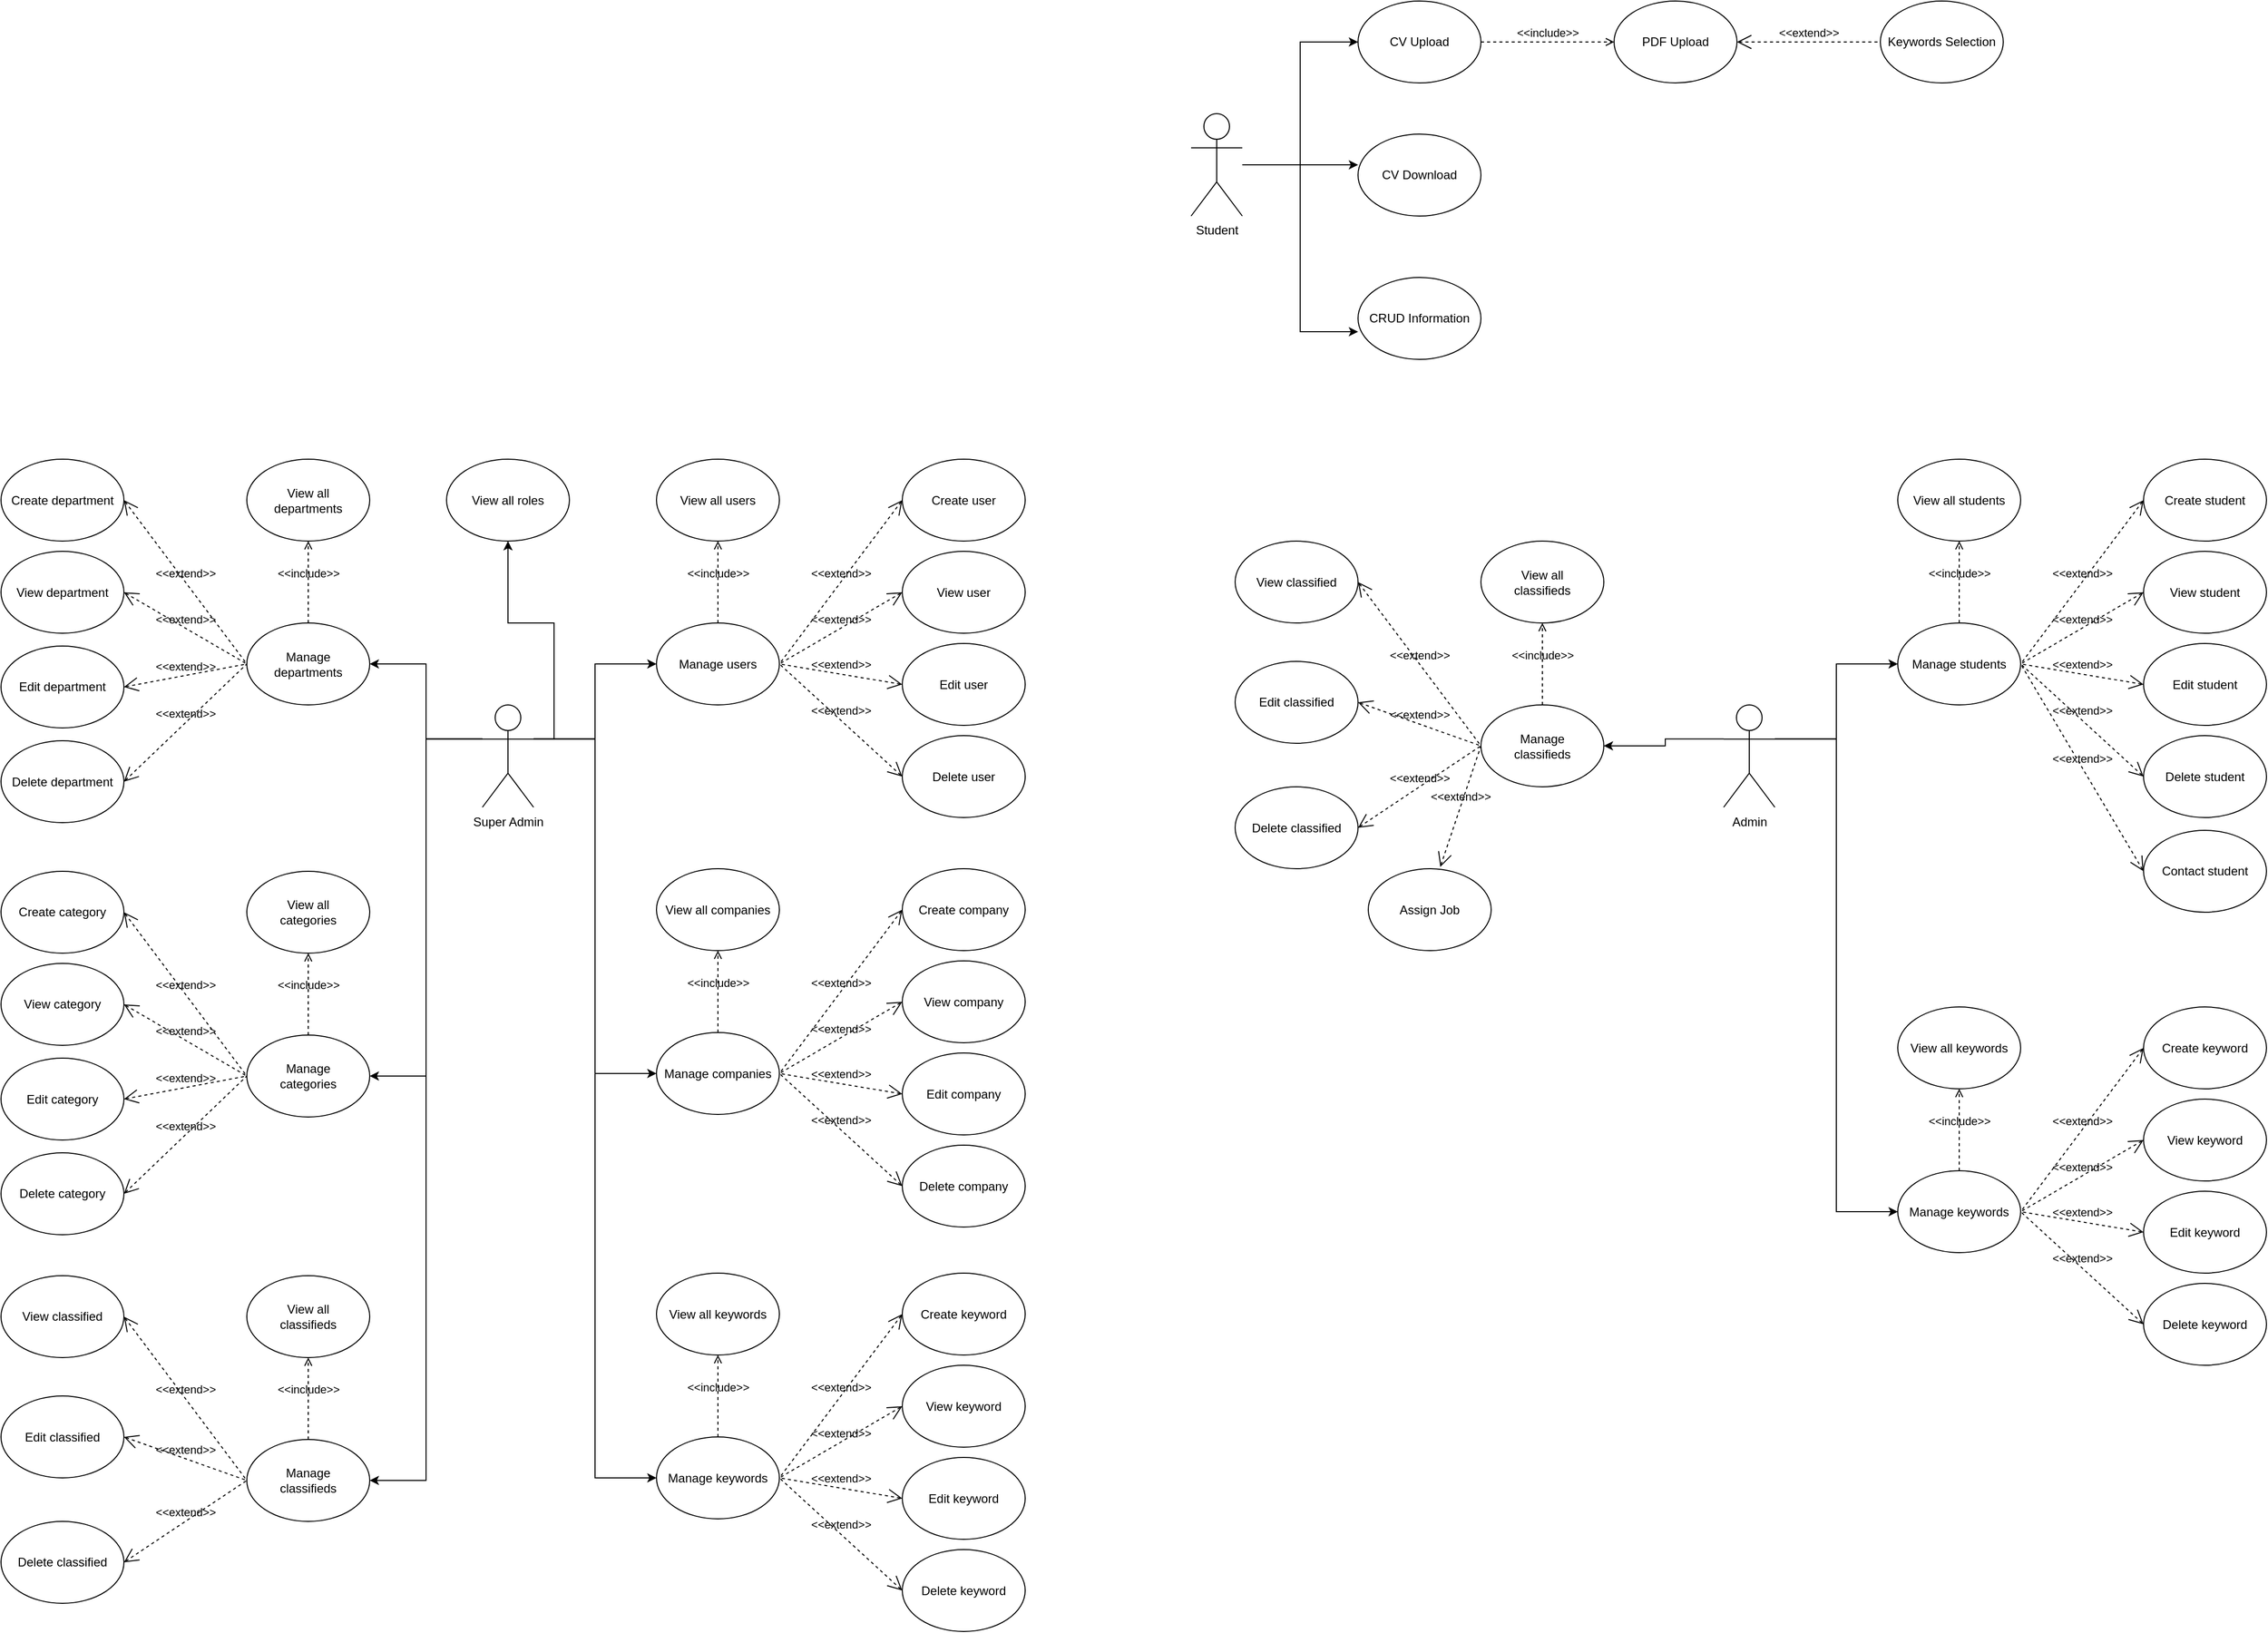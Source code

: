 <mxfile version="10.8.4" type="device"><diagram name="Page-1" id="e7e014a7-5840-1c2e-5031-d8a46d1fe8dd"><mxGraphModel dx="3402" dy="696" grid="1" gridSize="10" guides="1" tooltips="1" connect="1" arrows="1" fold="1" page="1" pageScale="1" pageWidth="1169" pageHeight="826" background="#ffffff" math="0" shadow="0"><root><mxCell id="0"/><mxCell id="1" parent="0"/><mxCell id="BRGTrVqruao4E9yqLF0h-58" style="edgeStyle=orthogonalEdgeStyle;rounded=0;orthogonalLoop=1;jettySize=auto;html=1;entryX=0;entryY=0.5;entryDx=0;entryDy=0;" parent="1" source="BRGTrVqruao4E9yqLF0h-42" target="BRGTrVqruao4E9yqLF0h-54" edge="1"><mxGeometry relative="1" as="geometry"/></mxCell><mxCell id="BRGTrVqruao4E9yqLF0h-59" style="edgeStyle=orthogonalEdgeStyle;rounded=0;orthogonalLoop=1;jettySize=auto;html=1;entryX=0;entryY=0.663;entryDx=0;entryDy=0;entryPerimeter=0;" parent="1" source="BRGTrVqruao4E9yqLF0h-42" target="BRGTrVqruao4E9yqLF0h-53" edge="1"><mxGeometry relative="1" as="geometry"/></mxCell><mxCell id="BRGTrVqruao4E9yqLF0h-61" style="edgeStyle=orthogonalEdgeStyle;rounded=0;orthogonalLoop=1;jettySize=auto;html=1;entryX=0;entryY=0.375;entryDx=0;entryDy=0;entryPerimeter=0;" parent="1" source="BRGTrVqruao4E9yqLF0h-42" target="BRGTrVqruao4E9yqLF0h-55" edge="1"><mxGeometry relative="1" as="geometry"/></mxCell><mxCell id="BRGTrVqruao4E9yqLF0h-42" value="Student" style="shape=umlActor;verticalLabelPosition=bottom;labelBackgroundColor=#ffffff;verticalAlign=top;html=1;" parent="1" vertex="1"><mxGeometry x="-1143" y="140" width="50" height="100" as="geometry"/></mxCell><mxCell id="BRGTrVqruao4E9yqLF0h-53" value="CRUD Information" style="ellipse;whiteSpace=wrap;html=1;" parent="1" vertex="1"><mxGeometry x="-980" y="300" width="120" height="80" as="geometry"/></mxCell><mxCell id="BRGTrVqruao4E9yqLF0h-54" value="CV Upload" style="ellipse;whiteSpace=wrap;html=1;" parent="1" vertex="1"><mxGeometry x="-980" y="30" width="120" height="80" as="geometry"/></mxCell><mxCell id="BRGTrVqruao4E9yqLF0h-55" value="&lt;div&gt;CV Download&lt;/div&gt;" style="ellipse;whiteSpace=wrap;html=1;" parent="1" vertex="1"><mxGeometry x="-980" y="160" width="120" height="80" as="geometry"/></mxCell><mxCell id="BRGTrVqruao4E9yqLF0h-62" value="Keywords Selection" style="ellipse;whiteSpace=wrap;html=1;" parent="1" vertex="1"><mxGeometry x="-470" y="30" width="120" height="80" as="geometry"/></mxCell><mxCell id="BRGTrVqruao4E9yqLF0h-63" value="PDF Upload" style="ellipse;whiteSpace=wrap;html=1;" parent="1" vertex="1"><mxGeometry x="-730" y="30" width="120" height="80" as="geometry"/></mxCell><mxCell id="BRGTrVqruao4E9yqLF0h-68" value="&amp;lt;&amp;lt;include&amp;gt;&amp;gt;" style="edgeStyle=none;html=1;endArrow=open;verticalAlign=bottom;dashed=1;labelBackgroundColor=none;" parent="1" edge="1"><mxGeometry width="160" relative="1" as="geometry"><mxPoint x="-860" y="70" as="sourcePoint"/><mxPoint x="-730" y="70" as="targetPoint"/></mxGeometry></mxCell><mxCell id="BRGTrVqruao4E9yqLF0h-72" value="&amp;lt;&amp;lt;extend&amp;gt;&amp;gt;" style="edgeStyle=none;html=1;startArrow=open;endArrow=none;startSize=12;verticalAlign=bottom;dashed=1;labelBackgroundColor=none;exitX=1;exitY=0.5;exitDx=0;exitDy=0;entryX=0;entryY=0.5;entryDx=0;entryDy=0;" parent="1" source="BRGTrVqruao4E9yqLF0h-63" target="BRGTrVqruao4E9yqLF0h-62" edge="1"><mxGeometry width="160" relative="1" as="geometry"><mxPoint x="-600" y="140" as="sourcePoint"/><mxPoint x="-440" y="140" as="targetPoint"/></mxGeometry></mxCell><mxCell id="poXAN6P7dHMMo7zErkL7-93" style="edgeStyle=orthogonalEdgeStyle;rounded=0;orthogonalLoop=1;jettySize=auto;html=1;exitX=1;exitY=0.333;exitDx=0;exitDy=0;exitPerimeter=0;" parent="1" source="poXAN6P7dHMMo7zErkL7-2" target="poXAN6P7dHMMo7zErkL7-3" edge="1"><mxGeometry relative="1" as="geometry"/></mxCell><mxCell id="poXAN6P7dHMMo7zErkL7-94" style="edgeStyle=orthogonalEdgeStyle;rounded=0;orthogonalLoop=1;jettySize=auto;html=1;exitX=1;exitY=0.333;exitDx=0;exitDy=0;exitPerimeter=0;entryX=0;entryY=0.5;entryDx=0;entryDy=0;" parent="1" source="poXAN6P7dHMMo7zErkL7-2" target="poXAN6P7dHMMo7zErkL7-26" edge="1"><mxGeometry relative="1" as="geometry"/></mxCell><mxCell id="poXAN6P7dHMMo7zErkL7-95" style="edgeStyle=orthogonalEdgeStyle;rounded=0;orthogonalLoop=1;jettySize=auto;html=1;exitX=1;exitY=0.333;exitDx=0;exitDy=0;exitPerimeter=0;entryX=0;entryY=0.5;entryDx=0;entryDy=0;" parent="1" source="poXAN6P7dHMMo7zErkL7-2" target="poXAN6P7dHMMo7zErkL7-60" edge="1"><mxGeometry relative="1" as="geometry"/></mxCell><mxCell id="poXAN6P7dHMMo7zErkL7-96" style="edgeStyle=orthogonalEdgeStyle;rounded=0;orthogonalLoop=1;jettySize=auto;html=1;exitX=0;exitY=0.333;exitDx=0;exitDy=0;exitPerimeter=0;entryX=1;entryY=0.5;entryDx=0;entryDy=0;" parent="1" source="poXAN6P7dHMMo7zErkL7-2" target="poXAN6P7dHMMo7zErkL7-38" edge="1"><mxGeometry relative="1" as="geometry"/></mxCell><mxCell id="poXAN6P7dHMMo7zErkL7-97" style="edgeStyle=orthogonalEdgeStyle;rounded=0;orthogonalLoop=1;jettySize=auto;html=1;exitX=0;exitY=0.333;exitDx=0;exitDy=0;exitPerimeter=0;entryX=1;entryY=0.5;entryDx=0;entryDy=0;" parent="1" source="poXAN6P7dHMMo7zErkL7-2" target="poXAN6P7dHMMo7zErkL7-49" edge="1"><mxGeometry relative="1" as="geometry"/></mxCell><mxCell id="poXAN6P7dHMMo7zErkL7-100" style="edgeStyle=orthogonalEdgeStyle;rounded=0;orthogonalLoop=1;jettySize=auto;html=1;exitX=0;exitY=0.333;exitDx=0;exitDy=0;exitPerimeter=0;entryX=1;entryY=0.5;entryDx=0;entryDy=0;" parent="1" source="poXAN6P7dHMMo7zErkL7-2" target="poXAN6P7dHMMo7zErkL7-71" edge="1"><mxGeometry relative="1" as="geometry"/></mxCell><mxCell id="poXAN6P7dHMMo7zErkL7-102" style="edgeStyle=orthogonalEdgeStyle;rounded=0;orthogonalLoop=1;jettySize=auto;html=1;exitX=1;exitY=0.333;exitDx=0;exitDy=0;exitPerimeter=0;entryX=0.5;entryY=1;entryDx=0;entryDy=0;" parent="1" source="poXAN6P7dHMMo7zErkL7-2" target="poXAN6P7dHMMo7zErkL7-37" edge="1"><mxGeometry relative="1" as="geometry"/></mxCell><mxCell id="poXAN6P7dHMMo7zErkL7-2" value="Super Admin" style="shape=umlActor;verticalLabelPosition=bottom;labelBackgroundColor=#ffffff;verticalAlign=top;html=1;" parent="1" vertex="1"><mxGeometry x="-1835" y="717.5" width="50" height="100" as="geometry"/></mxCell><mxCell id="poXAN6P7dHMMo7zErkL7-3" value="Manage users" style="ellipse;whiteSpace=wrap;html=1;" parent="1" vertex="1"><mxGeometry x="-1665" y="637.5" width="120" height="80" as="geometry"/></mxCell><mxCell id="poXAN6P7dHMMo7zErkL7-4" value="Create user" style="ellipse;whiteSpace=wrap;html=1;" parent="1" vertex="1"><mxGeometry x="-1425" y="477.5" width="120" height="80" as="geometry"/></mxCell><mxCell id="poXAN6P7dHMMo7zErkL7-5" value="Edit user" style="ellipse;whiteSpace=wrap;html=1;" parent="1" vertex="1"><mxGeometry x="-1425" y="657.5" width="120" height="80" as="geometry"/></mxCell><mxCell id="poXAN6P7dHMMo7zErkL7-6" value="Delete user" style="ellipse;whiteSpace=wrap;html=1;" parent="1" vertex="1"><mxGeometry x="-1425" y="747.5" width="120" height="80" as="geometry"/></mxCell><mxCell id="poXAN6P7dHMMo7zErkL7-7" value="View all users" style="ellipse;whiteSpace=wrap;html=1;" parent="1" vertex="1"><mxGeometry x="-1665" y="477.5" width="120" height="80" as="geometry"/></mxCell><mxCell id="poXAN6P7dHMMo7zErkL7-8" value="View user" style="ellipse;whiteSpace=wrap;html=1;" parent="1" vertex="1"><mxGeometry x="-1425" y="567.5" width="120" height="80" as="geometry"/></mxCell><mxCell id="poXAN6P7dHMMo7zErkL7-20" value="&amp;lt;&amp;lt;extend&amp;gt;&amp;gt;" style="edgeStyle=none;html=1;startArrow=open;endArrow=none;startSize=12;verticalAlign=bottom;dashed=1;labelBackgroundColor=none;entryX=1;entryY=0.5;entryDx=0;entryDy=0;exitX=0;exitY=0.5;exitDx=0;exitDy=0;" parent="1" source="poXAN6P7dHMMo7zErkL7-4" target="poXAN6P7dHMMo7zErkL7-3" edge="1"><mxGeometry width="160" relative="1" as="geometry"><mxPoint x="-1685" y="447.5" as="sourcePoint"/><mxPoint x="-1545" y="447.5" as="targetPoint"/></mxGeometry></mxCell><mxCell id="poXAN6P7dHMMo7zErkL7-21" value="&amp;lt;&amp;lt;extend&amp;gt;&amp;gt;" style="edgeStyle=none;html=1;startArrow=open;endArrow=none;startSize=12;verticalAlign=bottom;dashed=1;labelBackgroundColor=none;entryX=1;entryY=0.5;entryDx=0;entryDy=0;exitX=0;exitY=0.5;exitDx=0;exitDy=0;" parent="1" source="poXAN6P7dHMMo7zErkL7-8" target="poXAN6P7dHMMo7zErkL7-3" edge="1"><mxGeometry width="160" relative="1" as="geometry"><mxPoint x="-1455" y="527.5" as="sourcePoint"/><mxPoint x="-1535" y="687.5" as="targetPoint"/></mxGeometry></mxCell><mxCell id="poXAN6P7dHMMo7zErkL7-22" value="&amp;lt;&amp;lt;extend&amp;gt;&amp;gt;" style="edgeStyle=none;html=1;startArrow=open;endArrow=none;startSize=12;verticalAlign=bottom;dashed=1;labelBackgroundColor=none;entryX=1;entryY=0.5;entryDx=0;entryDy=0;exitX=0;exitY=0.5;exitDx=0;exitDy=0;" parent="1" source="poXAN6P7dHMMo7zErkL7-5" target="poXAN6P7dHMMo7zErkL7-3" edge="1"><mxGeometry width="160" relative="1" as="geometry"><mxPoint x="-1455" y="617.5" as="sourcePoint"/><mxPoint x="-1535" y="687.5" as="targetPoint"/></mxGeometry></mxCell><mxCell id="poXAN6P7dHMMo7zErkL7-23" value="&amp;lt;&amp;lt;extend&amp;gt;&amp;gt;" style="edgeStyle=none;html=1;startArrow=open;endArrow=none;startSize=12;verticalAlign=bottom;dashed=1;labelBackgroundColor=none;entryX=1;entryY=0.5;entryDx=0;entryDy=0;exitX=0;exitY=0.5;exitDx=0;exitDy=0;" parent="1" source="poXAN6P7dHMMo7zErkL7-6" target="poXAN6P7dHMMo7zErkL7-3" edge="1"><mxGeometry width="160" relative="1" as="geometry"><mxPoint x="-1455" y="707.5" as="sourcePoint"/><mxPoint x="-1535" y="687.5" as="targetPoint"/></mxGeometry></mxCell><mxCell id="poXAN6P7dHMMo7zErkL7-25" value="&amp;lt;&amp;lt;include&amp;gt;&amp;gt;" style="edgeStyle=none;html=1;endArrow=open;verticalAlign=bottom;dashed=1;labelBackgroundColor=none;exitX=0.5;exitY=0;exitDx=0;exitDy=0;entryX=0.5;entryY=1;entryDx=0;entryDy=0;" parent="1" source="poXAN6P7dHMMo7zErkL7-3" target="poXAN6P7dHMMo7zErkL7-7" edge="1"><mxGeometry width="160" relative="1" as="geometry"><mxPoint x="-1595" y="407" as="sourcePoint"/><mxPoint x="-1465" y="407" as="targetPoint"/></mxGeometry></mxCell><mxCell id="poXAN6P7dHMMo7zErkL7-26" value="Manage companies" style="ellipse;whiteSpace=wrap;html=1;" parent="1" vertex="1"><mxGeometry x="-1665" y="1037.5" width="120" height="80" as="geometry"/></mxCell><mxCell id="poXAN6P7dHMMo7zErkL7-27" value="Create company" style="ellipse;whiteSpace=wrap;html=1;" parent="1" vertex="1"><mxGeometry x="-1425" y="877.5" width="120" height="80" as="geometry"/></mxCell><mxCell id="poXAN6P7dHMMo7zErkL7-28" value="Edit company" style="ellipse;whiteSpace=wrap;html=1;" parent="1" vertex="1"><mxGeometry x="-1425" y="1057.5" width="120" height="80" as="geometry"/></mxCell><mxCell id="poXAN6P7dHMMo7zErkL7-29" value="Delete company" style="ellipse;whiteSpace=wrap;html=1;" parent="1" vertex="1"><mxGeometry x="-1425" y="1147.5" width="120" height="80" as="geometry"/></mxCell><mxCell id="poXAN6P7dHMMo7zErkL7-30" value="View all companies" style="ellipse;whiteSpace=wrap;html=1;" parent="1" vertex="1"><mxGeometry x="-1665" y="877.5" width="120" height="80" as="geometry"/></mxCell><mxCell id="poXAN6P7dHMMo7zErkL7-31" value="View company" style="ellipse;whiteSpace=wrap;html=1;" parent="1" vertex="1"><mxGeometry x="-1425" y="967.5" width="120" height="80" as="geometry"/></mxCell><mxCell id="poXAN6P7dHMMo7zErkL7-32" value="&amp;lt;&amp;lt;extend&amp;gt;&amp;gt;" style="edgeStyle=none;html=1;startArrow=open;endArrow=none;startSize=12;verticalAlign=bottom;dashed=1;labelBackgroundColor=none;entryX=1;entryY=0.5;entryDx=0;entryDy=0;exitX=0;exitY=0.5;exitDx=0;exitDy=0;" parent="1" source="poXAN6P7dHMMo7zErkL7-27" target="poXAN6P7dHMMo7zErkL7-26" edge="1"><mxGeometry width="160" relative="1" as="geometry"><mxPoint x="-1685" y="847.5" as="sourcePoint"/><mxPoint x="-1545" y="847.5" as="targetPoint"/></mxGeometry></mxCell><mxCell id="poXAN6P7dHMMo7zErkL7-33" value="&amp;lt;&amp;lt;extend&amp;gt;&amp;gt;" style="edgeStyle=none;html=1;startArrow=open;endArrow=none;startSize=12;verticalAlign=bottom;dashed=1;labelBackgroundColor=none;entryX=1;entryY=0.5;entryDx=0;entryDy=0;exitX=0;exitY=0.5;exitDx=0;exitDy=0;" parent="1" source="poXAN6P7dHMMo7zErkL7-31" target="poXAN6P7dHMMo7zErkL7-26" edge="1"><mxGeometry width="160" relative="1" as="geometry"><mxPoint x="-1455" y="927.5" as="sourcePoint"/><mxPoint x="-1535" y="1087.5" as="targetPoint"/></mxGeometry></mxCell><mxCell id="poXAN6P7dHMMo7zErkL7-34" value="&amp;lt;&amp;lt;extend&amp;gt;&amp;gt;" style="edgeStyle=none;html=1;startArrow=open;endArrow=none;startSize=12;verticalAlign=bottom;dashed=1;labelBackgroundColor=none;entryX=1;entryY=0.5;entryDx=0;entryDy=0;exitX=0;exitY=0.5;exitDx=0;exitDy=0;" parent="1" source="poXAN6P7dHMMo7zErkL7-28" target="poXAN6P7dHMMo7zErkL7-26" edge="1"><mxGeometry width="160" relative="1" as="geometry"><mxPoint x="-1455" y="1017.5" as="sourcePoint"/><mxPoint x="-1535" y="1087.5" as="targetPoint"/></mxGeometry></mxCell><mxCell id="poXAN6P7dHMMo7zErkL7-35" value="&amp;lt;&amp;lt;extend&amp;gt;&amp;gt;" style="edgeStyle=none;html=1;startArrow=open;endArrow=none;startSize=12;verticalAlign=bottom;dashed=1;labelBackgroundColor=none;entryX=1;entryY=0.5;entryDx=0;entryDy=0;exitX=0;exitY=0.5;exitDx=0;exitDy=0;" parent="1" source="poXAN6P7dHMMo7zErkL7-29" target="poXAN6P7dHMMo7zErkL7-26" edge="1"><mxGeometry width="160" relative="1" as="geometry"><mxPoint x="-1455" y="1107.5" as="sourcePoint"/><mxPoint x="-1535" y="1087.5" as="targetPoint"/></mxGeometry></mxCell><mxCell id="poXAN6P7dHMMo7zErkL7-36" value="&amp;lt;&amp;lt;include&amp;gt;&amp;gt;" style="edgeStyle=none;html=1;endArrow=open;verticalAlign=bottom;dashed=1;labelBackgroundColor=none;exitX=0.5;exitY=0;exitDx=0;exitDy=0;entryX=0.5;entryY=1;entryDx=0;entryDy=0;" parent="1" source="poXAN6P7dHMMo7zErkL7-26" target="poXAN6P7dHMMo7zErkL7-30" edge="1"><mxGeometry width="160" relative="1" as="geometry"><mxPoint x="-1595" y="807" as="sourcePoint"/><mxPoint x="-1465" y="807" as="targetPoint"/></mxGeometry></mxCell><mxCell id="poXAN6P7dHMMo7zErkL7-37" value="View all roles" style="ellipse;whiteSpace=wrap;html=1;" parent="1" vertex="1"><mxGeometry x="-1870" y="477.5" width="120" height="80" as="geometry"/></mxCell><mxCell id="poXAN6P7dHMMo7zErkL7-38" value="Manage&lt;br&gt;departments" style="ellipse;whiteSpace=wrap;html=1;" parent="1" vertex="1"><mxGeometry x="-2065" y="637.5" width="120" height="80" as="geometry"/></mxCell><mxCell id="poXAN6P7dHMMo7zErkL7-39" value="Create department" style="ellipse;whiteSpace=wrap;html=1;" parent="1" vertex="1"><mxGeometry x="-2305" y="477.5" width="120" height="80" as="geometry"/></mxCell><mxCell id="poXAN6P7dHMMo7zErkL7-40" value="Edit department" style="ellipse;whiteSpace=wrap;html=1;" parent="1" vertex="1"><mxGeometry x="-2305" y="660" width="120" height="80" as="geometry"/></mxCell><mxCell id="poXAN6P7dHMMo7zErkL7-41" value="Delete department" style="ellipse;whiteSpace=wrap;html=1;" parent="1" vertex="1"><mxGeometry x="-2305" y="752.5" width="120" height="80" as="geometry"/></mxCell><mxCell id="poXAN6P7dHMMo7zErkL7-42" value="View all&lt;br&gt;departments" style="ellipse;whiteSpace=wrap;html=1;" parent="1" vertex="1"><mxGeometry x="-2065" y="477.5" width="120" height="80" as="geometry"/></mxCell><mxCell id="poXAN6P7dHMMo7zErkL7-43" value="View department" style="ellipse;whiteSpace=wrap;html=1;" parent="1" vertex="1"><mxGeometry x="-2305" y="567.5" width="120" height="80" as="geometry"/></mxCell><mxCell id="poXAN6P7dHMMo7zErkL7-44" value="&amp;lt;&amp;lt;extend&amp;gt;&amp;gt;" style="edgeStyle=none;html=1;startArrow=open;endArrow=none;startSize=12;verticalAlign=bottom;dashed=1;labelBackgroundColor=none;entryX=0;entryY=0.5;entryDx=0;entryDy=0;exitX=1;exitY=0.5;exitDx=0;exitDy=0;" parent="1" source="poXAN6P7dHMMo7zErkL7-39" target="poXAN6P7dHMMo7zErkL7-38" edge="1"><mxGeometry width="160" relative="1" as="geometry"><mxPoint x="-2085" y="447.5" as="sourcePoint"/><mxPoint x="-1945" y="447.5" as="targetPoint"/></mxGeometry></mxCell><mxCell id="poXAN6P7dHMMo7zErkL7-45" value="&amp;lt;&amp;lt;extend&amp;gt;&amp;gt;" style="edgeStyle=none;html=1;startArrow=open;endArrow=none;startSize=12;verticalAlign=bottom;dashed=1;labelBackgroundColor=none;entryX=0;entryY=0.5;entryDx=0;entryDy=0;exitX=1;exitY=0.5;exitDx=0;exitDy=0;" parent="1" source="poXAN6P7dHMMo7zErkL7-43" target="poXAN6P7dHMMo7zErkL7-38" edge="1"><mxGeometry width="160" relative="1" as="geometry"><mxPoint x="-1855" y="527.5" as="sourcePoint"/><mxPoint x="-1935" y="687.5" as="targetPoint"/></mxGeometry></mxCell><mxCell id="poXAN6P7dHMMo7zErkL7-46" value="&amp;lt;&amp;lt;extend&amp;gt;&amp;gt;" style="edgeStyle=none;html=1;startArrow=open;endArrow=none;startSize=12;verticalAlign=bottom;dashed=1;labelBackgroundColor=none;entryX=0;entryY=0.5;entryDx=0;entryDy=0;exitX=1;exitY=0.5;exitDx=0;exitDy=0;" parent="1" source="poXAN6P7dHMMo7zErkL7-40" target="poXAN6P7dHMMo7zErkL7-38" edge="1"><mxGeometry width="160" relative="1" as="geometry"><mxPoint x="-1855" y="617.5" as="sourcePoint"/><mxPoint x="-1935" y="687.5" as="targetPoint"/></mxGeometry></mxCell><mxCell id="poXAN6P7dHMMo7zErkL7-47" value="&amp;lt;&amp;lt;extend&amp;gt;&amp;gt;" style="edgeStyle=none;html=1;startArrow=open;endArrow=none;startSize=12;verticalAlign=bottom;dashed=1;labelBackgroundColor=none;entryX=0;entryY=0.5;entryDx=0;entryDy=0;exitX=1;exitY=0.5;exitDx=0;exitDy=0;" parent="1" source="poXAN6P7dHMMo7zErkL7-41" target="poXAN6P7dHMMo7zErkL7-38" edge="1"><mxGeometry width="160" relative="1" as="geometry"><mxPoint x="-1855" y="707.5" as="sourcePoint"/><mxPoint x="-1935" y="687.5" as="targetPoint"/></mxGeometry></mxCell><mxCell id="poXAN6P7dHMMo7zErkL7-48" value="&amp;lt;&amp;lt;include&amp;gt;&amp;gt;" style="edgeStyle=none;html=1;endArrow=open;verticalAlign=bottom;dashed=1;labelBackgroundColor=none;exitX=0.5;exitY=0;exitDx=0;exitDy=0;entryX=0.5;entryY=1;entryDx=0;entryDy=0;" parent="1" source="poXAN6P7dHMMo7zErkL7-38" target="poXAN6P7dHMMo7zErkL7-42" edge="1"><mxGeometry width="160" relative="1" as="geometry"><mxPoint x="-1995" y="407" as="sourcePoint"/><mxPoint x="-1865" y="407" as="targetPoint"/></mxGeometry></mxCell><mxCell id="poXAN6P7dHMMo7zErkL7-49" value="Manage&lt;br&gt;categories" style="ellipse;whiteSpace=wrap;html=1;" parent="1" vertex="1"><mxGeometry x="-2065" y="1040" width="120" height="80" as="geometry"/></mxCell><mxCell id="poXAN6P7dHMMo7zErkL7-50" value="Create category" style="ellipse;whiteSpace=wrap;html=1;" parent="1" vertex="1"><mxGeometry x="-2305" y="880" width="120" height="80" as="geometry"/></mxCell><mxCell id="poXAN6P7dHMMo7zErkL7-51" value="Edit category" style="ellipse;whiteSpace=wrap;html=1;" parent="1" vertex="1"><mxGeometry x="-2305" y="1062.5" width="120" height="80" as="geometry"/></mxCell><mxCell id="poXAN6P7dHMMo7zErkL7-52" value="Delete category" style="ellipse;whiteSpace=wrap;html=1;" parent="1" vertex="1"><mxGeometry x="-2305" y="1155" width="120" height="80" as="geometry"/></mxCell><mxCell id="poXAN6P7dHMMo7zErkL7-53" value="View all&lt;br&gt;categories" style="ellipse;whiteSpace=wrap;html=1;" parent="1" vertex="1"><mxGeometry x="-2065" y="880" width="120" height="80" as="geometry"/></mxCell><mxCell id="poXAN6P7dHMMo7zErkL7-54" value="View category" style="ellipse;whiteSpace=wrap;html=1;" parent="1" vertex="1"><mxGeometry x="-2305" y="970" width="120" height="80" as="geometry"/></mxCell><mxCell id="poXAN6P7dHMMo7zErkL7-55" value="&amp;lt;&amp;lt;extend&amp;gt;&amp;gt;" style="edgeStyle=none;html=1;startArrow=open;endArrow=none;startSize=12;verticalAlign=bottom;dashed=1;labelBackgroundColor=none;entryX=0;entryY=0.5;entryDx=0;entryDy=0;exitX=1;exitY=0.5;exitDx=0;exitDy=0;" parent="1" source="poXAN6P7dHMMo7zErkL7-50" target="poXAN6P7dHMMo7zErkL7-49" edge="1"><mxGeometry width="160" relative="1" as="geometry"><mxPoint x="-2085" y="850" as="sourcePoint"/><mxPoint x="-1945" y="850" as="targetPoint"/></mxGeometry></mxCell><mxCell id="poXAN6P7dHMMo7zErkL7-56" value="&amp;lt;&amp;lt;extend&amp;gt;&amp;gt;" style="edgeStyle=none;html=1;startArrow=open;endArrow=none;startSize=12;verticalAlign=bottom;dashed=1;labelBackgroundColor=none;entryX=0;entryY=0.5;entryDx=0;entryDy=0;exitX=1;exitY=0.5;exitDx=0;exitDy=0;" parent="1" source="poXAN6P7dHMMo7zErkL7-54" target="poXAN6P7dHMMo7zErkL7-49" edge="1"><mxGeometry width="160" relative="1" as="geometry"><mxPoint x="-1855" y="930" as="sourcePoint"/><mxPoint x="-1935" y="1090" as="targetPoint"/></mxGeometry></mxCell><mxCell id="poXAN6P7dHMMo7zErkL7-57" value="&amp;lt;&amp;lt;extend&amp;gt;&amp;gt;" style="edgeStyle=none;html=1;startArrow=open;endArrow=none;startSize=12;verticalAlign=bottom;dashed=1;labelBackgroundColor=none;entryX=0;entryY=0.5;entryDx=0;entryDy=0;exitX=1;exitY=0.5;exitDx=0;exitDy=0;" parent="1" source="poXAN6P7dHMMo7zErkL7-51" target="poXAN6P7dHMMo7zErkL7-49" edge="1"><mxGeometry width="160" relative="1" as="geometry"><mxPoint x="-1855" y="1020" as="sourcePoint"/><mxPoint x="-1935" y="1090" as="targetPoint"/></mxGeometry></mxCell><mxCell id="poXAN6P7dHMMo7zErkL7-58" value="&amp;lt;&amp;lt;extend&amp;gt;&amp;gt;" style="edgeStyle=none;html=1;startArrow=open;endArrow=none;startSize=12;verticalAlign=bottom;dashed=1;labelBackgroundColor=none;entryX=0;entryY=0.5;entryDx=0;entryDy=0;exitX=1;exitY=0.5;exitDx=0;exitDy=0;" parent="1" source="poXAN6P7dHMMo7zErkL7-52" target="poXAN6P7dHMMo7zErkL7-49" edge="1"><mxGeometry width="160" relative="1" as="geometry"><mxPoint x="-1855" y="1110" as="sourcePoint"/><mxPoint x="-1935" y="1090" as="targetPoint"/></mxGeometry></mxCell><mxCell id="poXAN6P7dHMMo7zErkL7-59" value="&amp;lt;&amp;lt;include&amp;gt;&amp;gt;" style="edgeStyle=none;html=1;endArrow=open;verticalAlign=bottom;dashed=1;labelBackgroundColor=none;exitX=0.5;exitY=0;exitDx=0;exitDy=0;entryX=0.5;entryY=1;entryDx=0;entryDy=0;" parent="1" source="poXAN6P7dHMMo7zErkL7-49" target="poXAN6P7dHMMo7zErkL7-53" edge="1"><mxGeometry width="160" relative="1" as="geometry"><mxPoint x="-1995" y="809.5" as="sourcePoint"/><mxPoint x="-1865" y="809.5" as="targetPoint"/></mxGeometry></mxCell><mxCell id="poXAN6P7dHMMo7zErkL7-60" value="Manage keywords" style="ellipse;whiteSpace=wrap;html=1;" parent="1" vertex="1"><mxGeometry x="-1665" y="1432.5" width="120" height="80" as="geometry"/></mxCell><mxCell id="poXAN6P7dHMMo7zErkL7-61" value="Create keyword" style="ellipse;whiteSpace=wrap;html=1;" parent="1" vertex="1"><mxGeometry x="-1425" y="1272.5" width="120" height="80" as="geometry"/></mxCell><mxCell id="poXAN6P7dHMMo7zErkL7-62" value="Edit keyword" style="ellipse;whiteSpace=wrap;html=1;" parent="1" vertex="1"><mxGeometry x="-1425" y="1452.5" width="120" height="80" as="geometry"/></mxCell><mxCell id="poXAN6P7dHMMo7zErkL7-63" value="Delete keyword" style="ellipse;whiteSpace=wrap;html=1;" parent="1" vertex="1"><mxGeometry x="-1425" y="1542.5" width="120" height="80" as="geometry"/></mxCell><mxCell id="poXAN6P7dHMMo7zErkL7-64" value="View all keywords" style="ellipse;whiteSpace=wrap;html=1;" parent="1" vertex="1"><mxGeometry x="-1665" y="1272.5" width="120" height="80" as="geometry"/></mxCell><mxCell id="poXAN6P7dHMMo7zErkL7-65" value="View keyword" style="ellipse;whiteSpace=wrap;html=1;" parent="1" vertex="1"><mxGeometry x="-1425" y="1362.5" width="120" height="80" as="geometry"/></mxCell><mxCell id="poXAN6P7dHMMo7zErkL7-66" value="&amp;lt;&amp;lt;extend&amp;gt;&amp;gt;" style="edgeStyle=none;html=1;startArrow=open;endArrow=none;startSize=12;verticalAlign=bottom;dashed=1;labelBackgroundColor=none;entryX=1;entryY=0.5;entryDx=0;entryDy=0;exitX=0;exitY=0.5;exitDx=0;exitDy=0;" parent="1" source="poXAN6P7dHMMo7zErkL7-61" target="poXAN6P7dHMMo7zErkL7-60" edge="1"><mxGeometry width="160" relative="1" as="geometry"><mxPoint x="-1685" y="1242.5" as="sourcePoint"/><mxPoint x="-1545" y="1242.5" as="targetPoint"/></mxGeometry></mxCell><mxCell id="poXAN6P7dHMMo7zErkL7-67" value="&amp;lt;&amp;lt;extend&amp;gt;&amp;gt;" style="edgeStyle=none;html=1;startArrow=open;endArrow=none;startSize=12;verticalAlign=bottom;dashed=1;labelBackgroundColor=none;entryX=1;entryY=0.5;entryDx=0;entryDy=0;exitX=0;exitY=0.5;exitDx=0;exitDy=0;" parent="1" source="poXAN6P7dHMMo7zErkL7-65" target="poXAN6P7dHMMo7zErkL7-60" edge="1"><mxGeometry width="160" relative="1" as="geometry"><mxPoint x="-1455" y="1322.5" as="sourcePoint"/><mxPoint x="-1535" y="1482.5" as="targetPoint"/></mxGeometry></mxCell><mxCell id="poXAN6P7dHMMo7zErkL7-68" value="&amp;lt;&amp;lt;extend&amp;gt;&amp;gt;" style="edgeStyle=none;html=1;startArrow=open;endArrow=none;startSize=12;verticalAlign=bottom;dashed=1;labelBackgroundColor=none;entryX=1;entryY=0.5;entryDx=0;entryDy=0;exitX=0;exitY=0.5;exitDx=0;exitDy=0;" parent="1" source="poXAN6P7dHMMo7zErkL7-62" target="poXAN6P7dHMMo7zErkL7-60" edge="1"><mxGeometry width="160" relative="1" as="geometry"><mxPoint x="-1455" y="1412.5" as="sourcePoint"/><mxPoint x="-1535" y="1482.5" as="targetPoint"/></mxGeometry></mxCell><mxCell id="poXAN6P7dHMMo7zErkL7-69" value="&amp;lt;&amp;lt;extend&amp;gt;&amp;gt;" style="edgeStyle=none;html=1;startArrow=open;endArrow=none;startSize=12;verticalAlign=bottom;dashed=1;labelBackgroundColor=none;entryX=1;entryY=0.5;entryDx=0;entryDy=0;exitX=0;exitY=0.5;exitDx=0;exitDy=0;" parent="1" source="poXAN6P7dHMMo7zErkL7-63" target="poXAN6P7dHMMo7zErkL7-60" edge="1"><mxGeometry width="160" relative="1" as="geometry"><mxPoint x="-1455" y="1502.5" as="sourcePoint"/><mxPoint x="-1535" y="1482.5" as="targetPoint"/></mxGeometry></mxCell><mxCell id="poXAN6P7dHMMo7zErkL7-70" value="&amp;lt;&amp;lt;include&amp;gt;&amp;gt;" style="edgeStyle=none;html=1;endArrow=open;verticalAlign=bottom;dashed=1;labelBackgroundColor=none;exitX=0.5;exitY=0;exitDx=0;exitDy=0;entryX=0.5;entryY=1;entryDx=0;entryDy=0;" parent="1" source="poXAN6P7dHMMo7zErkL7-60" target="poXAN6P7dHMMo7zErkL7-64" edge="1"><mxGeometry width="160" relative="1" as="geometry"><mxPoint x="-1595" y="1202" as="sourcePoint"/><mxPoint x="-1465" y="1202" as="targetPoint"/></mxGeometry></mxCell><mxCell id="poXAN6P7dHMMo7zErkL7-71" value="Manage&lt;br&gt;classifieds" style="ellipse;whiteSpace=wrap;html=1;" parent="1" vertex="1"><mxGeometry x="-2065" y="1435" width="120" height="80" as="geometry"/></mxCell><mxCell id="poXAN6P7dHMMo7zErkL7-73" value="Edit classified" style="ellipse;whiteSpace=wrap;html=1;" parent="1" vertex="1"><mxGeometry x="-2305" y="1392.5" width="120" height="80" as="geometry"/></mxCell><mxCell id="poXAN6P7dHMMo7zErkL7-74" value="Delete classified" style="ellipse;whiteSpace=wrap;html=1;" parent="1" vertex="1"><mxGeometry x="-2305" y="1515" width="120" height="80" as="geometry"/></mxCell><mxCell id="poXAN6P7dHMMo7zErkL7-75" value="View all&lt;br&gt;classifieds" style="ellipse;whiteSpace=wrap;html=1;" parent="1" vertex="1"><mxGeometry x="-2065" y="1275" width="120" height="80" as="geometry"/></mxCell><mxCell id="poXAN6P7dHMMo7zErkL7-76" value="View classified" style="ellipse;whiteSpace=wrap;html=1;" parent="1" vertex="1"><mxGeometry x="-2305" y="1275" width="120" height="80" as="geometry"/></mxCell><mxCell id="poXAN6P7dHMMo7zErkL7-78" value="&amp;lt;&amp;lt;extend&amp;gt;&amp;gt;" style="edgeStyle=none;html=1;startArrow=open;endArrow=none;startSize=12;verticalAlign=bottom;dashed=1;labelBackgroundColor=none;entryX=0;entryY=0.5;entryDx=0;entryDy=0;exitX=1;exitY=0.5;exitDx=0;exitDy=0;" parent="1" source="poXAN6P7dHMMo7zErkL7-76" target="poXAN6P7dHMMo7zErkL7-71" edge="1"><mxGeometry width="160" relative="1" as="geometry"><mxPoint x="-1855" y="1325" as="sourcePoint"/><mxPoint x="-1935" y="1485" as="targetPoint"/></mxGeometry></mxCell><mxCell id="poXAN6P7dHMMo7zErkL7-79" value="&amp;lt;&amp;lt;extend&amp;gt;&amp;gt;" style="edgeStyle=none;html=1;startArrow=open;endArrow=none;startSize=12;verticalAlign=bottom;dashed=1;labelBackgroundColor=none;entryX=0;entryY=0.5;entryDx=0;entryDy=0;exitX=1;exitY=0.5;exitDx=0;exitDy=0;" parent="1" source="poXAN6P7dHMMo7zErkL7-73" target="poXAN6P7dHMMo7zErkL7-71" edge="1"><mxGeometry width="160" relative="1" as="geometry"><mxPoint x="-1855" y="1415" as="sourcePoint"/><mxPoint x="-1935" y="1485" as="targetPoint"/></mxGeometry></mxCell><mxCell id="poXAN6P7dHMMo7zErkL7-80" value="&amp;lt;&amp;lt;extend&amp;gt;&amp;gt;" style="edgeStyle=none;html=1;startArrow=open;endArrow=none;startSize=12;verticalAlign=bottom;dashed=1;labelBackgroundColor=none;entryX=0;entryY=0.5;entryDx=0;entryDy=0;exitX=1;exitY=0.5;exitDx=0;exitDy=0;" parent="1" source="poXAN6P7dHMMo7zErkL7-74" target="poXAN6P7dHMMo7zErkL7-71" edge="1"><mxGeometry width="160" relative="1" as="geometry"><mxPoint x="-1855" y="1505" as="sourcePoint"/><mxPoint x="-1935" y="1485" as="targetPoint"/></mxGeometry></mxCell><mxCell id="poXAN6P7dHMMo7zErkL7-81" value="&amp;lt;&amp;lt;include&amp;gt;&amp;gt;" style="edgeStyle=none;html=1;endArrow=open;verticalAlign=bottom;dashed=1;labelBackgroundColor=none;exitX=0.5;exitY=0;exitDx=0;exitDy=0;entryX=0.5;entryY=1;entryDx=0;entryDy=0;" parent="1" source="poXAN6P7dHMMo7zErkL7-71" target="poXAN6P7dHMMo7zErkL7-75" edge="1"><mxGeometry width="160" relative="1" as="geometry"><mxPoint x="-1995" y="1204.5" as="sourcePoint"/><mxPoint x="-1865" y="1204.5" as="targetPoint"/></mxGeometry></mxCell><mxCell id="eZ9iJlIZPYbuhSasGvN7-1" style="edgeStyle=orthogonalEdgeStyle;rounded=0;orthogonalLoop=1;jettySize=auto;html=1;exitX=1;exitY=0.333;exitDx=0;exitDy=0;exitPerimeter=0;" edge="1" parent="1" source="eZ9iJlIZPYbuhSasGvN7-8" target="eZ9iJlIZPYbuhSasGvN7-9"><mxGeometry relative="1" as="geometry"/></mxCell><mxCell id="eZ9iJlIZPYbuhSasGvN7-3" style="edgeStyle=orthogonalEdgeStyle;rounded=0;orthogonalLoop=1;jettySize=auto;html=1;exitX=1;exitY=0.333;exitDx=0;exitDy=0;exitPerimeter=0;entryX=0;entryY=0.5;entryDx=0;entryDy=0;" edge="1" parent="1" source="eZ9iJlIZPYbuhSasGvN7-8" target="eZ9iJlIZPYbuhSasGvN7-54"><mxGeometry relative="1" as="geometry"/></mxCell><mxCell id="eZ9iJlIZPYbuhSasGvN7-6" style="edgeStyle=orthogonalEdgeStyle;rounded=0;orthogonalLoop=1;jettySize=auto;html=1;exitX=0;exitY=0.333;exitDx=0;exitDy=0;exitPerimeter=0;entryX=1;entryY=0.5;entryDx=0;entryDy=0;" edge="1" parent="1" source="eZ9iJlIZPYbuhSasGvN7-8" target="eZ9iJlIZPYbuhSasGvN7-65"><mxGeometry relative="1" as="geometry"><Array as="points"><mxPoint x="-680" y="751"/><mxPoint x="-680" y="757"/></Array></mxGeometry></mxCell><mxCell id="eZ9iJlIZPYbuhSasGvN7-8" value="Admin" style="shape=umlActor;verticalLabelPosition=bottom;labelBackgroundColor=#ffffff;verticalAlign=top;html=1;" vertex="1" parent="1"><mxGeometry x="-623" y="717.5" width="50" height="100" as="geometry"/></mxCell><mxCell id="eZ9iJlIZPYbuhSasGvN7-9" value="Manage students" style="ellipse;whiteSpace=wrap;html=1;" vertex="1" parent="1"><mxGeometry x="-453" y="637.5" width="120" height="80" as="geometry"/></mxCell><mxCell id="eZ9iJlIZPYbuhSasGvN7-10" value="Create student" style="ellipse;whiteSpace=wrap;html=1;" vertex="1" parent="1"><mxGeometry x="-213" y="477.5" width="120" height="80" as="geometry"/></mxCell><mxCell id="eZ9iJlIZPYbuhSasGvN7-11" value="Edit student" style="ellipse;whiteSpace=wrap;html=1;" vertex="1" parent="1"><mxGeometry x="-213" y="657.5" width="120" height="80" as="geometry"/></mxCell><mxCell id="eZ9iJlIZPYbuhSasGvN7-12" value="Delete student" style="ellipse;whiteSpace=wrap;html=1;" vertex="1" parent="1"><mxGeometry x="-213" y="747.5" width="120" height="80" as="geometry"/></mxCell><mxCell id="eZ9iJlIZPYbuhSasGvN7-13" value="View all students" style="ellipse;whiteSpace=wrap;html=1;" vertex="1" parent="1"><mxGeometry x="-453" y="477.5" width="120" height="80" as="geometry"/></mxCell><mxCell id="eZ9iJlIZPYbuhSasGvN7-14" value="View student" style="ellipse;whiteSpace=wrap;html=1;" vertex="1" parent="1"><mxGeometry x="-213" y="567.5" width="120" height="80" as="geometry"/></mxCell><mxCell id="eZ9iJlIZPYbuhSasGvN7-15" value="&amp;lt;&amp;lt;extend&amp;gt;&amp;gt;" style="edgeStyle=none;html=1;startArrow=open;endArrow=none;startSize=12;verticalAlign=bottom;dashed=1;labelBackgroundColor=none;entryX=1;entryY=0.5;entryDx=0;entryDy=0;exitX=0;exitY=0.5;exitDx=0;exitDy=0;" edge="1" parent="1" source="eZ9iJlIZPYbuhSasGvN7-10" target="eZ9iJlIZPYbuhSasGvN7-9"><mxGeometry width="160" relative="1" as="geometry"><mxPoint x="-473" y="447.5" as="sourcePoint"/><mxPoint x="-333" y="447.5" as="targetPoint"/></mxGeometry></mxCell><mxCell id="eZ9iJlIZPYbuhSasGvN7-16" value="&amp;lt;&amp;lt;extend&amp;gt;&amp;gt;" style="edgeStyle=none;html=1;startArrow=open;endArrow=none;startSize=12;verticalAlign=bottom;dashed=1;labelBackgroundColor=none;entryX=1;entryY=0.5;entryDx=0;entryDy=0;exitX=0;exitY=0.5;exitDx=0;exitDy=0;" edge="1" parent="1" source="eZ9iJlIZPYbuhSasGvN7-14" target="eZ9iJlIZPYbuhSasGvN7-9"><mxGeometry width="160" relative="1" as="geometry"><mxPoint x="-243" y="527.5" as="sourcePoint"/><mxPoint x="-323" y="687.5" as="targetPoint"/></mxGeometry></mxCell><mxCell id="eZ9iJlIZPYbuhSasGvN7-17" value="&amp;lt;&amp;lt;extend&amp;gt;&amp;gt;" style="edgeStyle=none;html=1;startArrow=open;endArrow=none;startSize=12;verticalAlign=bottom;dashed=1;labelBackgroundColor=none;entryX=1;entryY=0.5;entryDx=0;entryDy=0;exitX=0;exitY=0.5;exitDx=0;exitDy=0;" edge="1" parent="1" source="eZ9iJlIZPYbuhSasGvN7-11" target="eZ9iJlIZPYbuhSasGvN7-9"><mxGeometry width="160" relative="1" as="geometry"><mxPoint x="-243" y="617.5" as="sourcePoint"/><mxPoint x="-323" y="687.5" as="targetPoint"/></mxGeometry></mxCell><mxCell id="eZ9iJlIZPYbuhSasGvN7-18" value="&amp;lt;&amp;lt;extend&amp;gt;&amp;gt;" style="edgeStyle=none;html=1;startArrow=open;endArrow=none;startSize=12;verticalAlign=bottom;dashed=1;labelBackgroundColor=none;entryX=1;entryY=0.5;entryDx=0;entryDy=0;exitX=0;exitY=0.5;exitDx=0;exitDy=0;" edge="1" parent="1" source="eZ9iJlIZPYbuhSasGvN7-12" target="eZ9iJlIZPYbuhSasGvN7-9"><mxGeometry width="160" relative="1" as="geometry"><mxPoint x="-243" y="707.5" as="sourcePoint"/><mxPoint x="-323" y="687.5" as="targetPoint"/></mxGeometry></mxCell><mxCell id="eZ9iJlIZPYbuhSasGvN7-19" value="&amp;lt;&amp;lt;include&amp;gt;&amp;gt;" style="edgeStyle=none;html=1;endArrow=open;verticalAlign=bottom;dashed=1;labelBackgroundColor=none;exitX=0.5;exitY=0;exitDx=0;exitDy=0;entryX=0.5;entryY=1;entryDx=0;entryDy=0;" edge="1" parent="1" source="eZ9iJlIZPYbuhSasGvN7-9" target="eZ9iJlIZPYbuhSasGvN7-13"><mxGeometry width="160" relative="1" as="geometry"><mxPoint x="-383" y="407" as="sourcePoint"/><mxPoint x="-253" y="407" as="targetPoint"/></mxGeometry></mxCell><mxCell id="eZ9iJlIZPYbuhSasGvN7-54" value="Manage keywords" style="ellipse;whiteSpace=wrap;html=1;" vertex="1" parent="1"><mxGeometry x="-453" y="1172.5" width="120" height="80" as="geometry"/></mxCell><mxCell id="eZ9iJlIZPYbuhSasGvN7-55" value="Create keyword" style="ellipse;whiteSpace=wrap;html=1;" vertex="1" parent="1"><mxGeometry x="-213" y="1012.5" width="120" height="80" as="geometry"/></mxCell><mxCell id="eZ9iJlIZPYbuhSasGvN7-56" value="Edit keyword" style="ellipse;whiteSpace=wrap;html=1;" vertex="1" parent="1"><mxGeometry x="-213" y="1192.5" width="120" height="80" as="geometry"/></mxCell><mxCell id="eZ9iJlIZPYbuhSasGvN7-57" value="Delete keyword" style="ellipse;whiteSpace=wrap;html=1;" vertex="1" parent="1"><mxGeometry x="-213" y="1282.5" width="120" height="80" as="geometry"/></mxCell><mxCell id="eZ9iJlIZPYbuhSasGvN7-58" value="View all keywords" style="ellipse;whiteSpace=wrap;html=1;" vertex="1" parent="1"><mxGeometry x="-453" y="1012.5" width="120" height="80" as="geometry"/></mxCell><mxCell id="eZ9iJlIZPYbuhSasGvN7-59" value="View keyword" style="ellipse;whiteSpace=wrap;html=1;" vertex="1" parent="1"><mxGeometry x="-213" y="1102.5" width="120" height="80" as="geometry"/></mxCell><mxCell id="eZ9iJlIZPYbuhSasGvN7-60" value="&amp;lt;&amp;lt;extend&amp;gt;&amp;gt;" style="edgeStyle=none;html=1;startArrow=open;endArrow=none;startSize=12;verticalAlign=bottom;dashed=1;labelBackgroundColor=none;entryX=1;entryY=0.5;entryDx=0;entryDy=0;exitX=0;exitY=0.5;exitDx=0;exitDy=0;" edge="1" parent="1" source="eZ9iJlIZPYbuhSasGvN7-55" target="eZ9iJlIZPYbuhSasGvN7-54"><mxGeometry width="160" relative="1" as="geometry"><mxPoint x="-473" y="982.5" as="sourcePoint"/><mxPoint x="-333" y="982.5" as="targetPoint"/></mxGeometry></mxCell><mxCell id="eZ9iJlIZPYbuhSasGvN7-61" value="&amp;lt;&amp;lt;extend&amp;gt;&amp;gt;" style="edgeStyle=none;html=1;startArrow=open;endArrow=none;startSize=12;verticalAlign=bottom;dashed=1;labelBackgroundColor=none;entryX=1;entryY=0.5;entryDx=0;entryDy=0;exitX=0;exitY=0.5;exitDx=0;exitDy=0;" edge="1" parent="1" source="eZ9iJlIZPYbuhSasGvN7-59" target="eZ9iJlIZPYbuhSasGvN7-54"><mxGeometry width="160" relative="1" as="geometry"><mxPoint x="-243" y="1062.5" as="sourcePoint"/><mxPoint x="-323" y="1222.5" as="targetPoint"/></mxGeometry></mxCell><mxCell id="eZ9iJlIZPYbuhSasGvN7-62" value="&amp;lt;&amp;lt;extend&amp;gt;&amp;gt;" style="edgeStyle=none;html=1;startArrow=open;endArrow=none;startSize=12;verticalAlign=bottom;dashed=1;labelBackgroundColor=none;entryX=1;entryY=0.5;entryDx=0;entryDy=0;exitX=0;exitY=0.5;exitDx=0;exitDy=0;" edge="1" parent="1" source="eZ9iJlIZPYbuhSasGvN7-56" target="eZ9iJlIZPYbuhSasGvN7-54"><mxGeometry width="160" relative="1" as="geometry"><mxPoint x="-243" y="1152.5" as="sourcePoint"/><mxPoint x="-323" y="1222.5" as="targetPoint"/></mxGeometry></mxCell><mxCell id="eZ9iJlIZPYbuhSasGvN7-63" value="&amp;lt;&amp;lt;extend&amp;gt;&amp;gt;" style="edgeStyle=none;html=1;startArrow=open;endArrow=none;startSize=12;verticalAlign=bottom;dashed=1;labelBackgroundColor=none;entryX=1;entryY=0.5;entryDx=0;entryDy=0;exitX=0;exitY=0.5;exitDx=0;exitDy=0;" edge="1" parent="1" source="eZ9iJlIZPYbuhSasGvN7-57" target="eZ9iJlIZPYbuhSasGvN7-54"><mxGeometry width="160" relative="1" as="geometry"><mxPoint x="-243" y="1242.5" as="sourcePoint"/><mxPoint x="-323" y="1222.5" as="targetPoint"/></mxGeometry></mxCell><mxCell id="eZ9iJlIZPYbuhSasGvN7-64" value="&amp;lt;&amp;lt;include&amp;gt;&amp;gt;" style="edgeStyle=none;html=1;endArrow=open;verticalAlign=bottom;dashed=1;labelBackgroundColor=none;exitX=0.5;exitY=0;exitDx=0;exitDy=0;entryX=0.5;entryY=1;entryDx=0;entryDy=0;" edge="1" parent="1" source="eZ9iJlIZPYbuhSasGvN7-54" target="eZ9iJlIZPYbuhSasGvN7-58"><mxGeometry width="160" relative="1" as="geometry"><mxPoint x="-383" y="942" as="sourcePoint"/><mxPoint x="-253" y="942" as="targetPoint"/></mxGeometry></mxCell><mxCell id="eZ9iJlIZPYbuhSasGvN7-65" value="Manage&lt;br&gt;classifieds" style="ellipse;whiteSpace=wrap;html=1;" vertex="1" parent="1"><mxGeometry x="-860" y="717.5" width="120" height="80" as="geometry"/></mxCell><mxCell id="eZ9iJlIZPYbuhSasGvN7-66" value="Edit classified" style="ellipse;whiteSpace=wrap;html=1;" vertex="1" parent="1"><mxGeometry x="-1100" y="675" width="120" height="80" as="geometry"/></mxCell><mxCell id="eZ9iJlIZPYbuhSasGvN7-67" value="Delete classified" style="ellipse;whiteSpace=wrap;html=1;" vertex="1" parent="1"><mxGeometry x="-1100" y="797.5" width="120" height="80" as="geometry"/></mxCell><mxCell id="eZ9iJlIZPYbuhSasGvN7-68" value="View all&lt;br&gt;classifieds" style="ellipse;whiteSpace=wrap;html=1;" vertex="1" parent="1"><mxGeometry x="-860" y="557.5" width="120" height="80" as="geometry"/></mxCell><mxCell id="eZ9iJlIZPYbuhSasGvN7-69" value="View classified" style="ellipse;whiteSpace=wrap;html=1;" vertex="1" parent="1"><mxGeometry x="-1100" y="557.5" width="120" height="80" as="geometry"/></mxCell><mxCell id="eZ9iJlIZPYbuhSasGvN7-70" value="&amp;lt;&amp;lt;extend&amp;gt;&amp;gt;" style="edgeStyle=none;html=1;startArrow=open;endArrow=none;startSize=12;verticalAlign=bottom;dashed=1;labelBackgroundColor=none;entryX=0;entryY=0.5;entryDx=0;entryDy=0;exitX=1;exitY=0.5;exitDx=0;exitDy=0;" edge="1" parent="1" source="eZ9iJlIZPYbuhSasGvN7-69" target="eZ9iJlIZPYbuhSasGvN7-65"><mxGeometry width="160" relative="1" as="geometry"><mxPoint x="-650" y="607.5" as="sourcePoint"/><mxPoint x="-730" y="767.5" as="targetPoint"/></mxGeometry></mxCell><mxCell id="eZ9iJlIZPYbuhSasGvN7-71" value="&amp;lt;&amp;lt;extend&amp;gt;&amp;gt;" style="edgeStyle=none;html=1;startArrow=open;endArrow=none;startSize=12;verticalAlign=bottom;dashed=1;labelBackgroundColor=none;entryX=0;entryY=0.5;entryDx=0;entryDy=0;exitX=1;exitY=0.5;exitDx=0;exitDy=0;" edge="1" parent="1" source="eZ9iJlIZPYbuhSasGvN7-66" target="eZ9iJlIZPYbuhSasGvN7-65"><mxGeometry width="160" relative="1" as="geometry"><mxPoint x="-650" y="697.5" as="sourcePoint"/><mxPoint x="-730" y="767.5" as="targetPoint"/></mxGeometry></mxCell><mxCell id="eZ9iJlIZPYbuhSasGvN7-72" value="&amp;lt;&amp;lt;extend&amp;gt;&amp;gt;" style="edgeStyle=none;html=1;startArrow=open;endArrow=none;startSize=12;verticalAlign=bottom;dashed=1;labelBackgroundColor=none;entryX=0;entryY=0.5;entryDx=0;entryDy=0;exitX=1;exitY=0.5;exitDx=0;exitDy=0;" edge="1" parent="1" source="eZ9iJlIZPYbuhSasGvN7-67" target="eZ9iJlIZPYbuhSasGvN7-65"><mxGeometry width="160" relative="1" as="geometry"><mxPoint x="-650" y="787.5" as="sourcePoint"/><mxPoint x="-730" y="767.5" as="targetPoint"/></mxGeometry></mxCell><mxCell id="eZ9iJlIZPYbuhSasGvN7-73" value="&amp;lt;&amp;lt;include&amp;gt;&amp;gt;" style="edgeStyle=none;html=1;endArrow=open;verticalAlign=bottom;dashed=1;labelBackgroundColor=none;exitX=0.5;exitY=0;exitDx=0;exitDy=0;entryX=0.5;entryY=1;entryDx=0;entryDy=0;" edge="1" parent="1" source="eZ9iJlIZPYbuhSasGvN7-65" target="eZ9iJlIZPYbuhSasGvN7-68"><mxGeometry width="160" relative="1" as="geometry"><mxPoint x="-790" y="487" as="sourcePoint"/><mxPoint x="-660" y="487" as="targetPoint"/></mxGeometry></mxCell><mxCell id="eZ9iJlIZPYbuhSasGvN7-78" value="Assign Job" style="ellipse;whiteSpace=wrap;html=1;" vertex="1" parent="1"><mxGeometry x="-970" y="877.5" width="120" height="80" as="geometry"/></mxCell><mxCell id="eZ9iJlIZPYbuhSasGvN7-80" value="&amp;lt;&amp;lt;extend&amp;gt;&amp;gt;" style="edgeStyle=none;html=1;startArrow=open;endArrow=none;startSize=12;verticalAlign=bottom;dashed=1;labelBackgroundColor=none;entryX=0;entryY=0.5;entryDx=0;entryDy=0;exitX=0.586;exitY=-0.022;exitDx=0;exitDy=0;exitPerimeter=0;" edge="1" parent="1" source="eZ9iJlIZPYbuhSasGvN7-78" target="eZ9iJlIZPYbuhSasGvN7-65"><mxGeometry width="160" relative="1" as="geometry"><mxPoint x="-969.647" y="846.941" as="sourcePoint"/><mxPoint x="-849.647" y="766.941" as="targetPoint"/></mxGeometry></mxCell><mxCell id="eZ9iJlIZPYbuhSasGvN7-81" value="Contact student" style="ellipse;whiteSpace=wrap;html=1;" vertex="1" parent="1"><mxGeometry x="-213" y="840" width="120" height="80" as="geometry"/></mxCell><mxCell id="eZ9iJlIZPYbuhSasGvN7-82" value="&amp;lt;&amp;lt;extend&amp;gt;&amp;gt;" style="edgeStyle=none;html=1;startArrow=open;endArrow=none;startSize=12;verticalAlign=bottom;dashed=1;labelBackgroundColor=none;entryX=1;entryY=0.5;entryDx=0;entryDy=0;exitX=0;exitY=0.5;exitDx=0;exitDy=0;" edge="1" parent="1" source="eZ9iJlIZPYbuhSasGvN7-81" target="eZ9iJlIZPYbuhSasGvN7-9"><mxGeometry width="160" relative="1" as="geometry"><mxPoint x="-202.588" y="797.529" as="sourcePoint"/><mxPoint x="-322.588" y="686.941" as="targetPoint"/></mxGeometry></mxCell></root></mxGraphModel></diagram></mxfile>